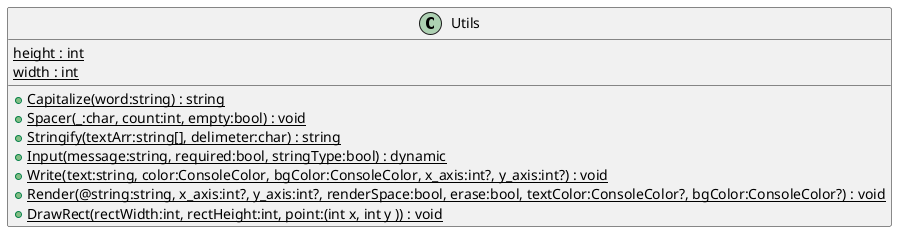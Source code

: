 @startuml
class Utils {
    {static} height : int
    {static} width : int
    + {static} Capitalize(word:string) : string
    + {static} Spacer(_:char, count:int, empty:bool) : void
    + {static} Stringify(textArr:string[], delimeter:char) : string
    + {static} Input(message:string, required:bool, stringType:bool) : dynamic
    + {static} Write(text:string, color:ConsoleColor, bgColor:ConsoleColor, x_axis:int?, y_axis:int?) : void
    + {static} Render(@string:string, x_axis:int?, y_axis:int?, renderSpace:bool, erase:bool, textColor:ConsoleColor?, bgColor:ConsoleColor?) : void
    + {static} DrawRect(rectWidth:int, rectHeight:int, point:(int x, int y )) : void
}
@enduml

